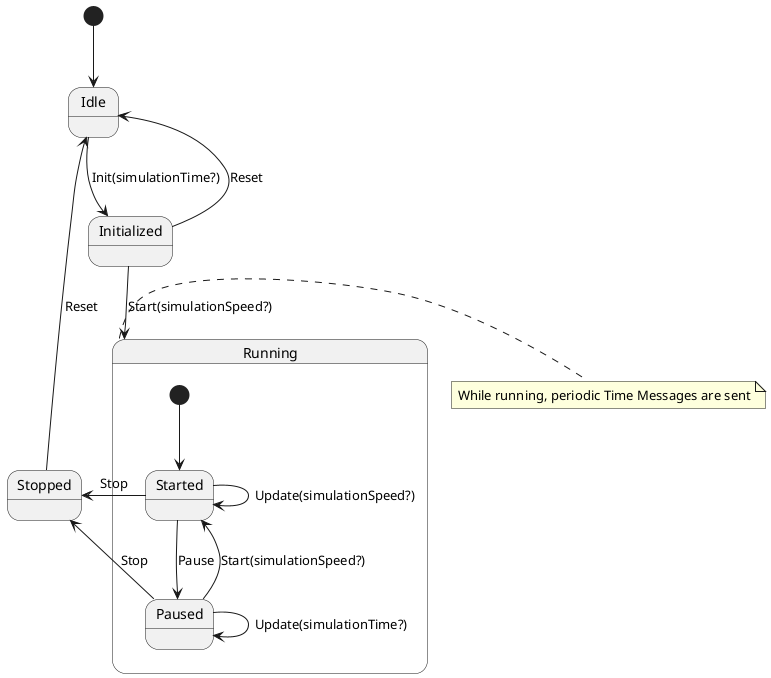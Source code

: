 @startuml
[*] --> Idle
Idle -down-> Initialized : Init(simulationTime?)
Initialized -down-> Running : Start(simulationSpeed?)
Initialized -up-> Idle : Reset

state Running {
    [*] --> Started
    Started --> Paused : Pause
    Paused --> Started : Start(simulationSpeed?)
    Started --> Started : Update(simulationSpeed?)
    Paused --> Paused : Update(simulationTime?)
}

note right of Running : While running, periodic Time Messages are sent

Started -left-> Stopped : Stop 
Paused -left-> Stopped : Stop
Stopped -up-> Idle : Reset
@enduml